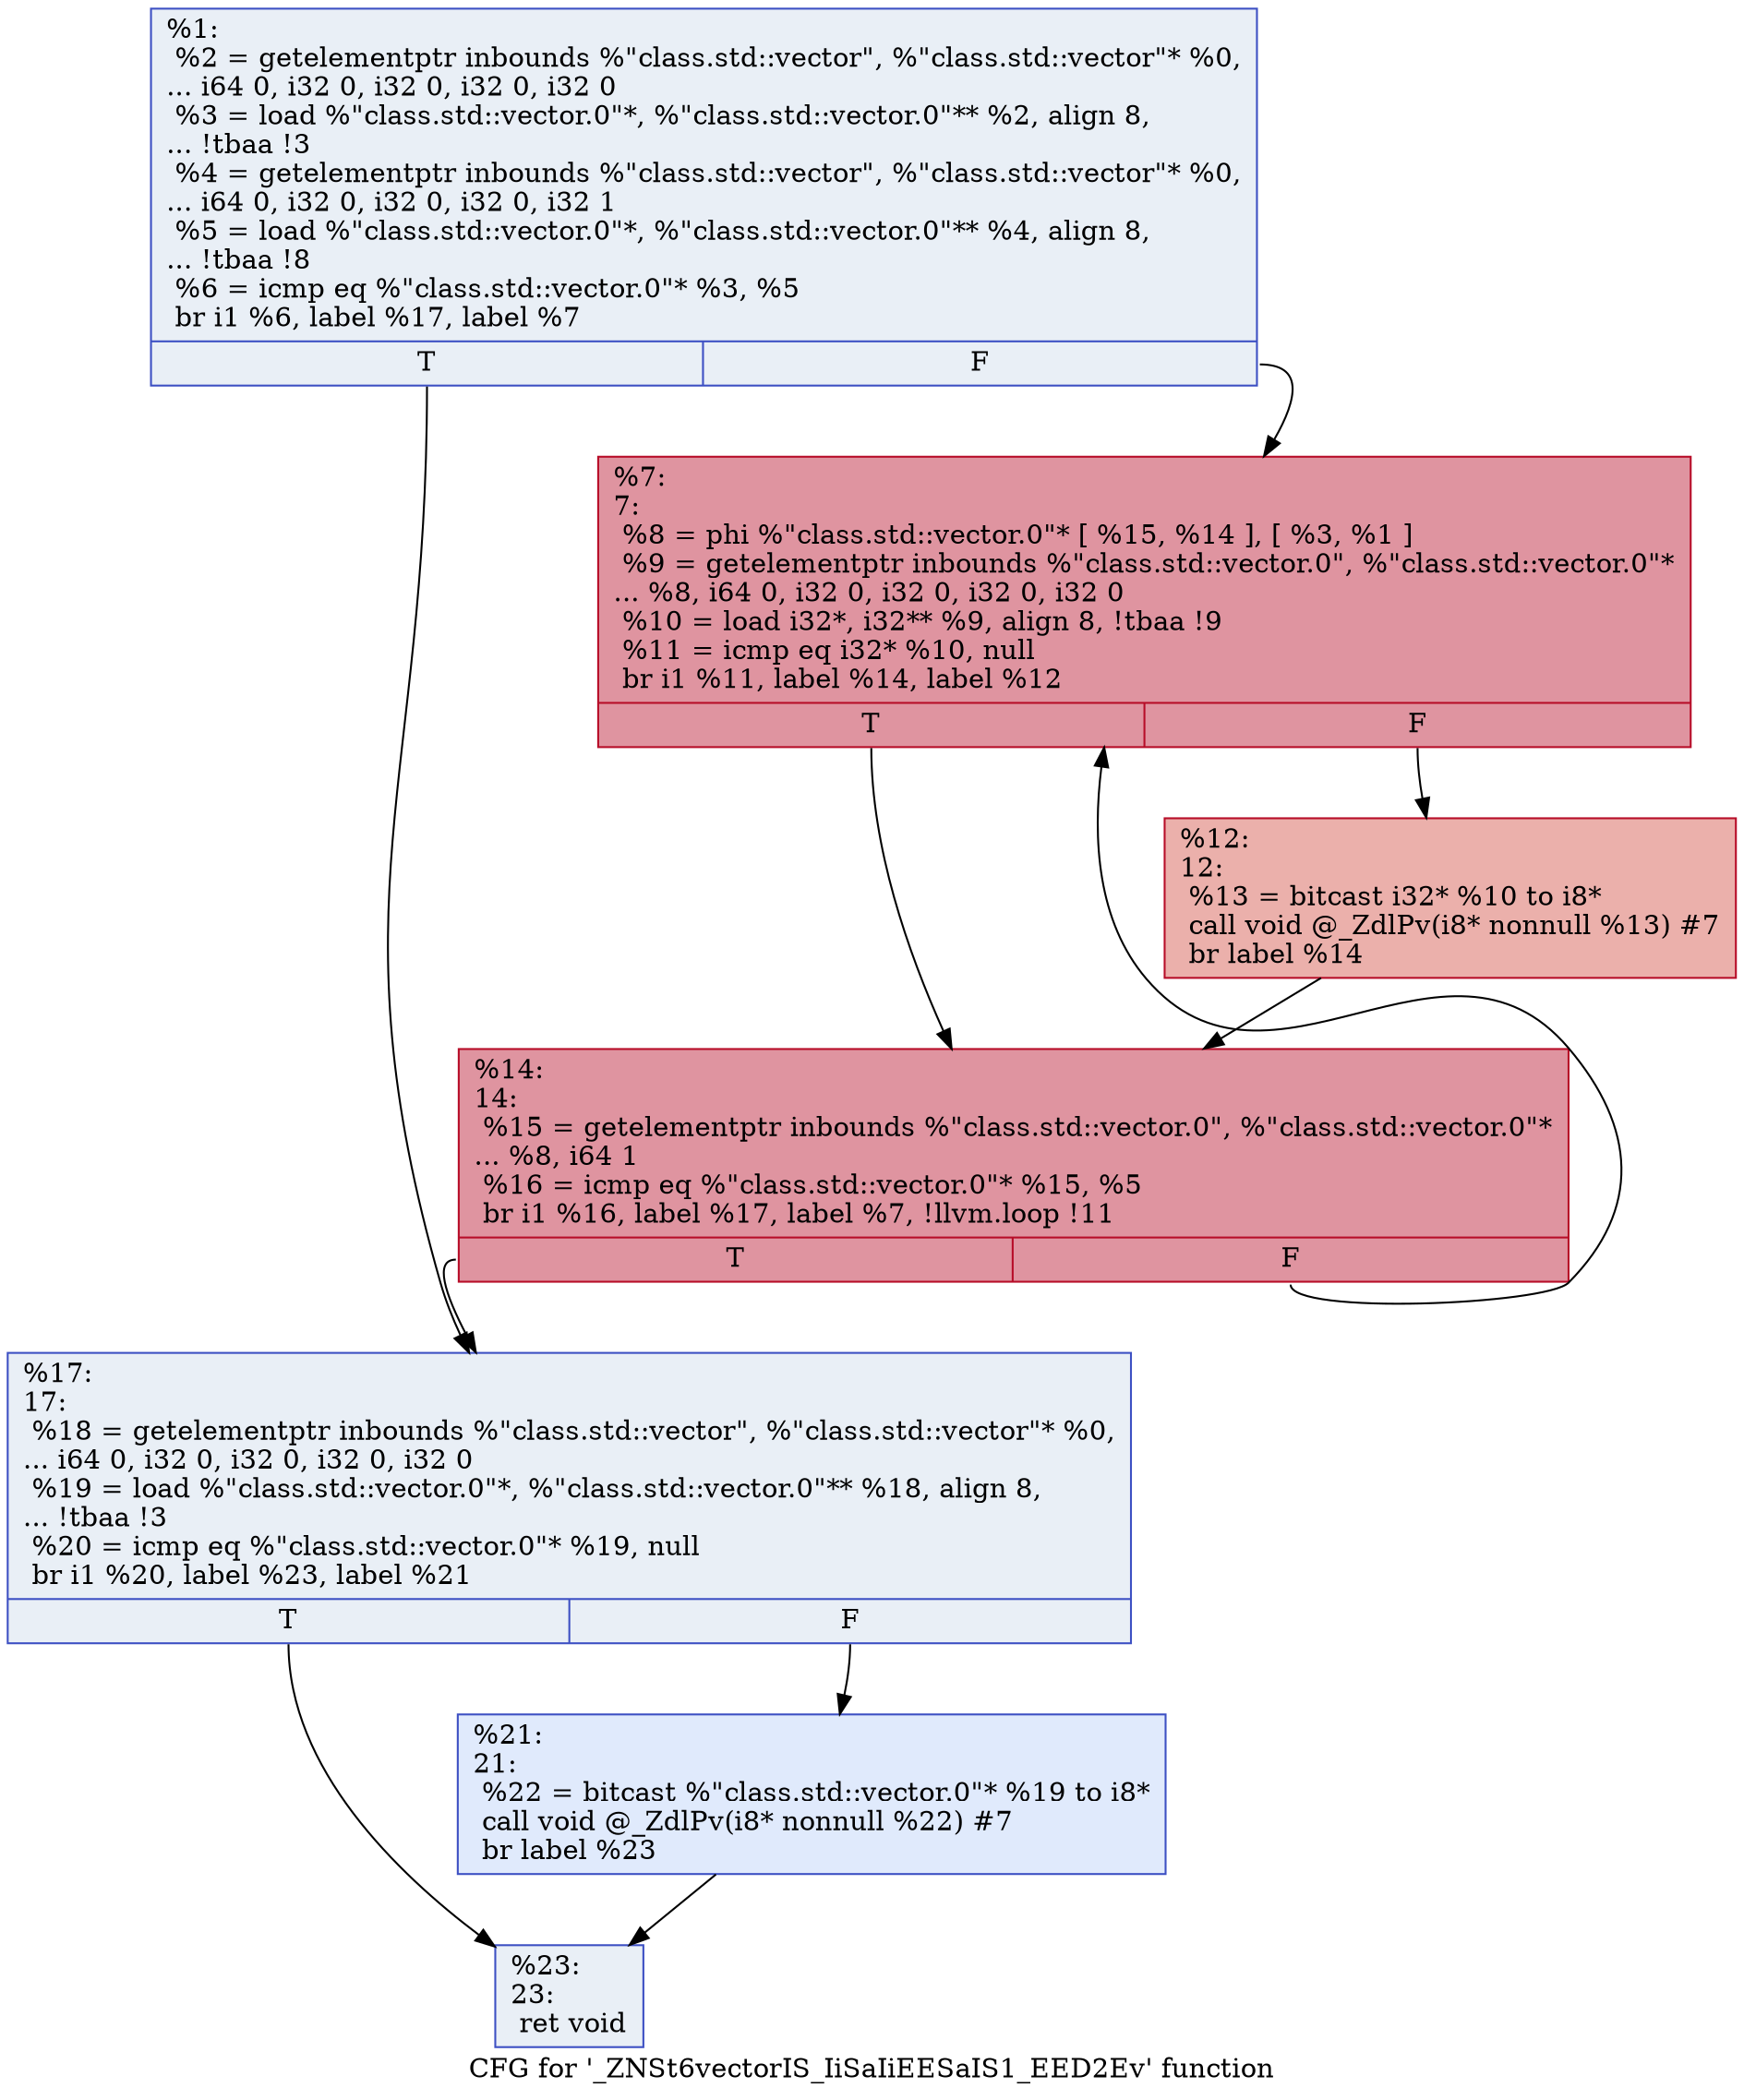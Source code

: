 digraph "CFG for '_ZNSt6vectorIS_IiSaIiEESaIS1_EED2Ev' function" {
	label="CFG for '_ZNSt6vectorIS_IiSaIiEESaIS1_EED2Ev' function";

	Node0x558e33956ca0 [shape=record,color="#3d50c3ff", style=filled, fillcolor="#cedaeb70",label="{%1:\l  %2 = getelementptr inbounds %\"class.std::vector\", %\"class.std::vector\"* %0,\l... i64 0, i32 0, i32 0, i32 0, i32 0\l  %3 = load %\"class.std::vector.0\"*, %\"class.std::vector.0\"** %2, align 8,\l... !tbaa !3\l  %4 = getelementptr inbounds %\"class.std::vector\", %\"class.std::vector\"* %0,\l... i64 0, i32 0, i32 0, i32 0, i32 1\l  %5 = load %\"class.std::vector.0\"*, %\"class.std::vector.0\"** %4, align 8,\l... !tbaa !8\l  %6 = icmp eq %\"class.std::vector.0\"* %3, %5\l  br i1 %6, label %17, label %7\l|{<s0>T|<s1>F}}"];
	Node0x558e33956ca0:s0 -> Node0x558e33957060;
	Node0x558e33956ca0:s1 -> Node0x558e339570b0;
	Node0x558e339570b0 [shape=record,color="#b70d28ff", style=filled, fillcolor="#b70d2870",label="{%7:\l7:                                                \l  %8 = phi %\"class.std::vector.0\"* [ %15, %14 ], [ %3, %1 ]\l  %9 = getelementptr inbounds %\"class.std::vector.0\", %\"class.std::vector.0\"*\l... %8, i64 0, i32 0, i32 0, i32 0, i32 0\l  %10 = load i32*, i32** %9, align 8, !tbaa !9\l  %11 = icmp eq i32* %10, null\l  br i1 %11, label %14, label %12\l|{<s0>T|<s1>F}}"];
	Node0x558e339570b0:s0 -> Node0x558e339571b0;
	Node0x558e339570b0:s1 -> Node0x558e33956fa0;
	Node0x558e33956fa0 [shape=record,color="#b70d28ff", style=filled, fillcolor="#d24b4070",label="{%12:\l12:                                               \l  %13 = bitcast i32* %10 to i8*\l  call void @_ZdlPv(i8* nonnull %13) #7\l  br label %14\l}"];
	Node0x558e33956fa0 -> Node0x558e339571b0;
	Node0x558e339571b0 [shape=record,color="#b70d28ff", style=filled, fillcolor="#b70d2870",label="{%14:\l14:                                               \l  %15 = getelementptr inbounds %\"class.std::vector.0\", %\"class.std::vector.0\"*\l... %8, i64 1\l  %16 = icmp eq %\"class.std::vector.0\"* %15, %5\l  br i1 %16, label %17, label %7, !llvm.loop !11\l|{<s0>T|<s1>F}}"];
	Node0x558e339571b0:s0 -> Node0x558e33957060;
	Node0x558e339571b0:s1 -> Node0x558e339570b0;
	Node0x558e33957060 [shape=record,color="#3d50c3ff", style=filled, fillcolor="#cedaeb70",label="{%17:\l17:                                               \l  %18 = getelementptr inbounds %\"class.std::vector\", %\"class.std::vector\"* %0,\l... i64 0, i32 0, i32 0, i32 0, i32 0\l  %19 = load %\"class.std::vector.0\"*, %\"class.std::vector.0\"** %18, align 8,\l... !tbaa !3\l  %20 = icmp eq %\"class.std::vector.0\"* %19, null\l  br i1 %20, label %23, label %21\l|{<s0>T|<s1>F}}"];
	Node0x558e33957060:s0 -> Node0x558e33957bd0;
	Node0x558e33957060:s1 -> Node0x558e33957c20;
	Node0x558e33957c20 [shape=record,color="#3d50c3ff", style=filled, fillcolor="#b9d0f970",label="{%21:\l21:                                               \l  %22 = bitcast %\"class.std::vector.0\"* %19 to i8*\l  call void @_ZdlPv(i8* nonnull %22) #7\l  br label %23\l}"];
	Node0x558e33957c20 -> Node0x558e33957bd0;
	Node0x558e33957bd0 [shape=record,color="#3d50c3ff", style=filled, fillcolor="#cedaeb70",label="{%23:\l23:                                               \l  ret void\l}"];
}
